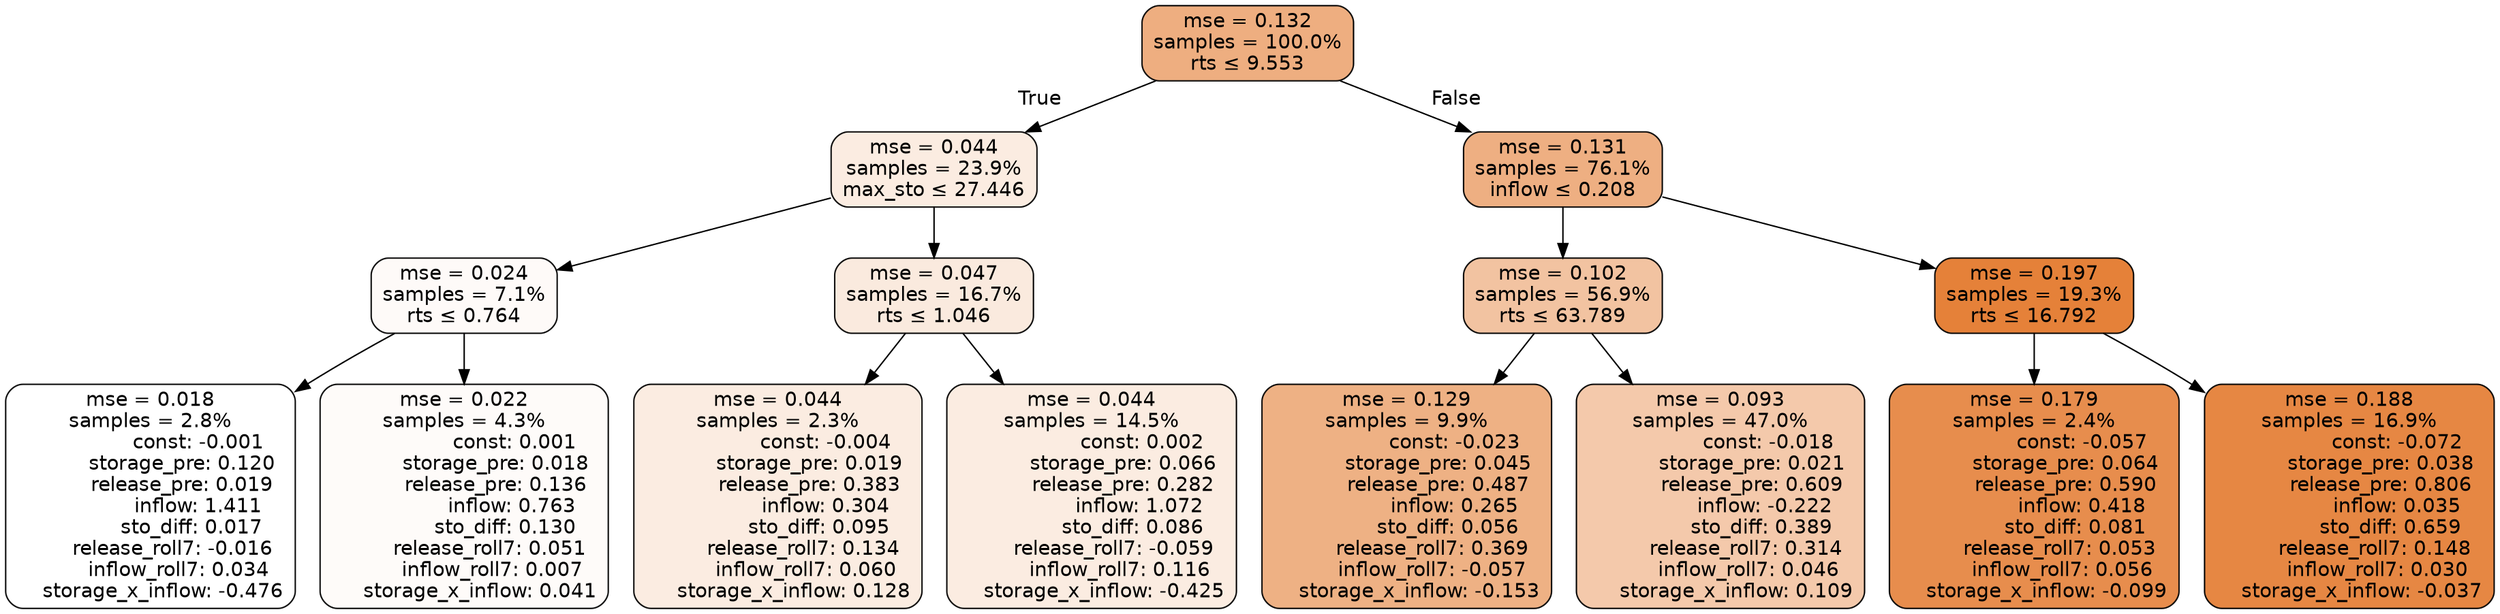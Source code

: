 digraph tree {
bgcolor="transparent"
node [shape=rectangle, style="filled, rounded", color="black", fontname=helvetica] ;
edge [fontname=helvetica] ;
	"0" [label="mse = 0.132
samples = 100.0%
rts &le; 9.553", fillcolor="#eeae80"]
	"1" [label="mse = 0.044
samples = 23.9%
max_sto &le; 27.446", fillcolor="#fbece1"]
	"2" [label="mse = 0.024
samples = 7.1%
rts &le; 0.764", fillcolor="#fefaf8"]
	"3" [label="mse = 0.018
samples = 2.8%
               const: -0.001
          storage_pre: 0.120
          release_pre: 0.019
               inflow: 1.411
             sto_diff: 0.017
       release_roll7: -0.016
         inflow_roll7: 0.034
    storage_x_inflow: -0.476", fillcolor="#ffffff"]
	"4" [label="mse = 0.022
samples = 4.3%
                const: 0.001
          storage_pre: 0.018
          release_pre: 0.136
               inflow: 0.763
             sto_diff: 0.130
        release_roll7: 0.051
         inflow_roll7: 0.007
     storage_x_inflow: 0.041", fillcolor="#fefbf9"]
	"5" [label="mse = 0.047
samples = 16.7%
rts &le; 1.046", fillcolor="#faeade"]
	"6" [label="mse = 0.044
samples = 2.3%
               const: -0.004
          storage_pre: 0.019
          release_pre: 0.383
               inflow: 0.304
             sto_diff: 0.095
        release_roll7: 0.134
         inflow_roll7: 0.060
     storage_x_inflow: 0.128", fillcolor="#fbece1"]
	"7" [label="mse = 0.044
samples = 14.5%
                const: 0.002
          storage_pre: 0.066
          release_pre: 0.282
               inflow: 1.072
             sto_diff: 0.086
       release_roll7: -0.059
         inflow_roll7: 0.116
    storage_x_inflow: -0.425", fillcolor="#fbece1"]
	"8" [label="mse = 0.131
samples = 76.1%
inflow &le; 0.208", fillcolor="#eeaf82"]
	"9" [label="mse = 0.102
samples = 56.9%
rts &le; 63.789", fillcolor="#f2c3a1"]
	"10" [label="mse = 0.129
samples = 9.9%
               const: -0.023
          storage_pre: 0.045
          release_pre: 0.487
               inflow: 0.265
             sto_diff: 0.056
        release_roll7: 0.369
        inflow_roll7: -0.057
    storage_x_inflow: -0.153", fillcolor="#eeb184"]
	"11" [label="mse = 0.093
samples = 47.0%
               const: -0.018
          storage_pre: 0.021
          release_pre: 0.609
              inflow: -0.222
             sto_diff: 0.389
        release_roll7: 0.314
         inflow_roll7: 0.046
     storage_x_inflow: 0.109", fillcolor="#f4c9ab"]
	"12" [label="mse = 0.197
samples = 19.3%
rts &le; 16.792", fillcolor="#e58139"]
	"13" [label="mse = 0.179
samples = 2.4%
               const: -0.057
          storage_pre: 0.064
          release_pre: 0.590
               inflow: 0.418
             sto_diff: 0.081
        release_roll7: 0.053
         inflow_roll7: 0.056
    storage_x_inflow: -0.099", fillcolor="#e78d4d"]
	"14" [label="mse = 0.188
samples = 16.9%
               const: -0.072
          storage_pre: 0.038
          release_pre: 0.806
               inflow: 0.035
             sto_diff: 0.659
        release_roll7: 0.148
         inflow_roll7: 0.030
    storage_x_inflow: -0.037", fillcolor="#e68743"]

	"0" -> "1" [labeldistance=2.5, labelangle=45, headlabel="True"]
	"1" -> "2"
	"2" -> "3"
	"2" -> "4"
	"1" -> "5"
	"5" -> "6"
	"5" -> "7"
	"0" -> "8" [labeldistance=2.5, labelangle=-45, headlabel="False"]
	"8" -> "9"
	"9" -> "10"
	"9" -> "11"
	"8" -> "12"
	"12" -> "13"
	"12" -> "14"
}